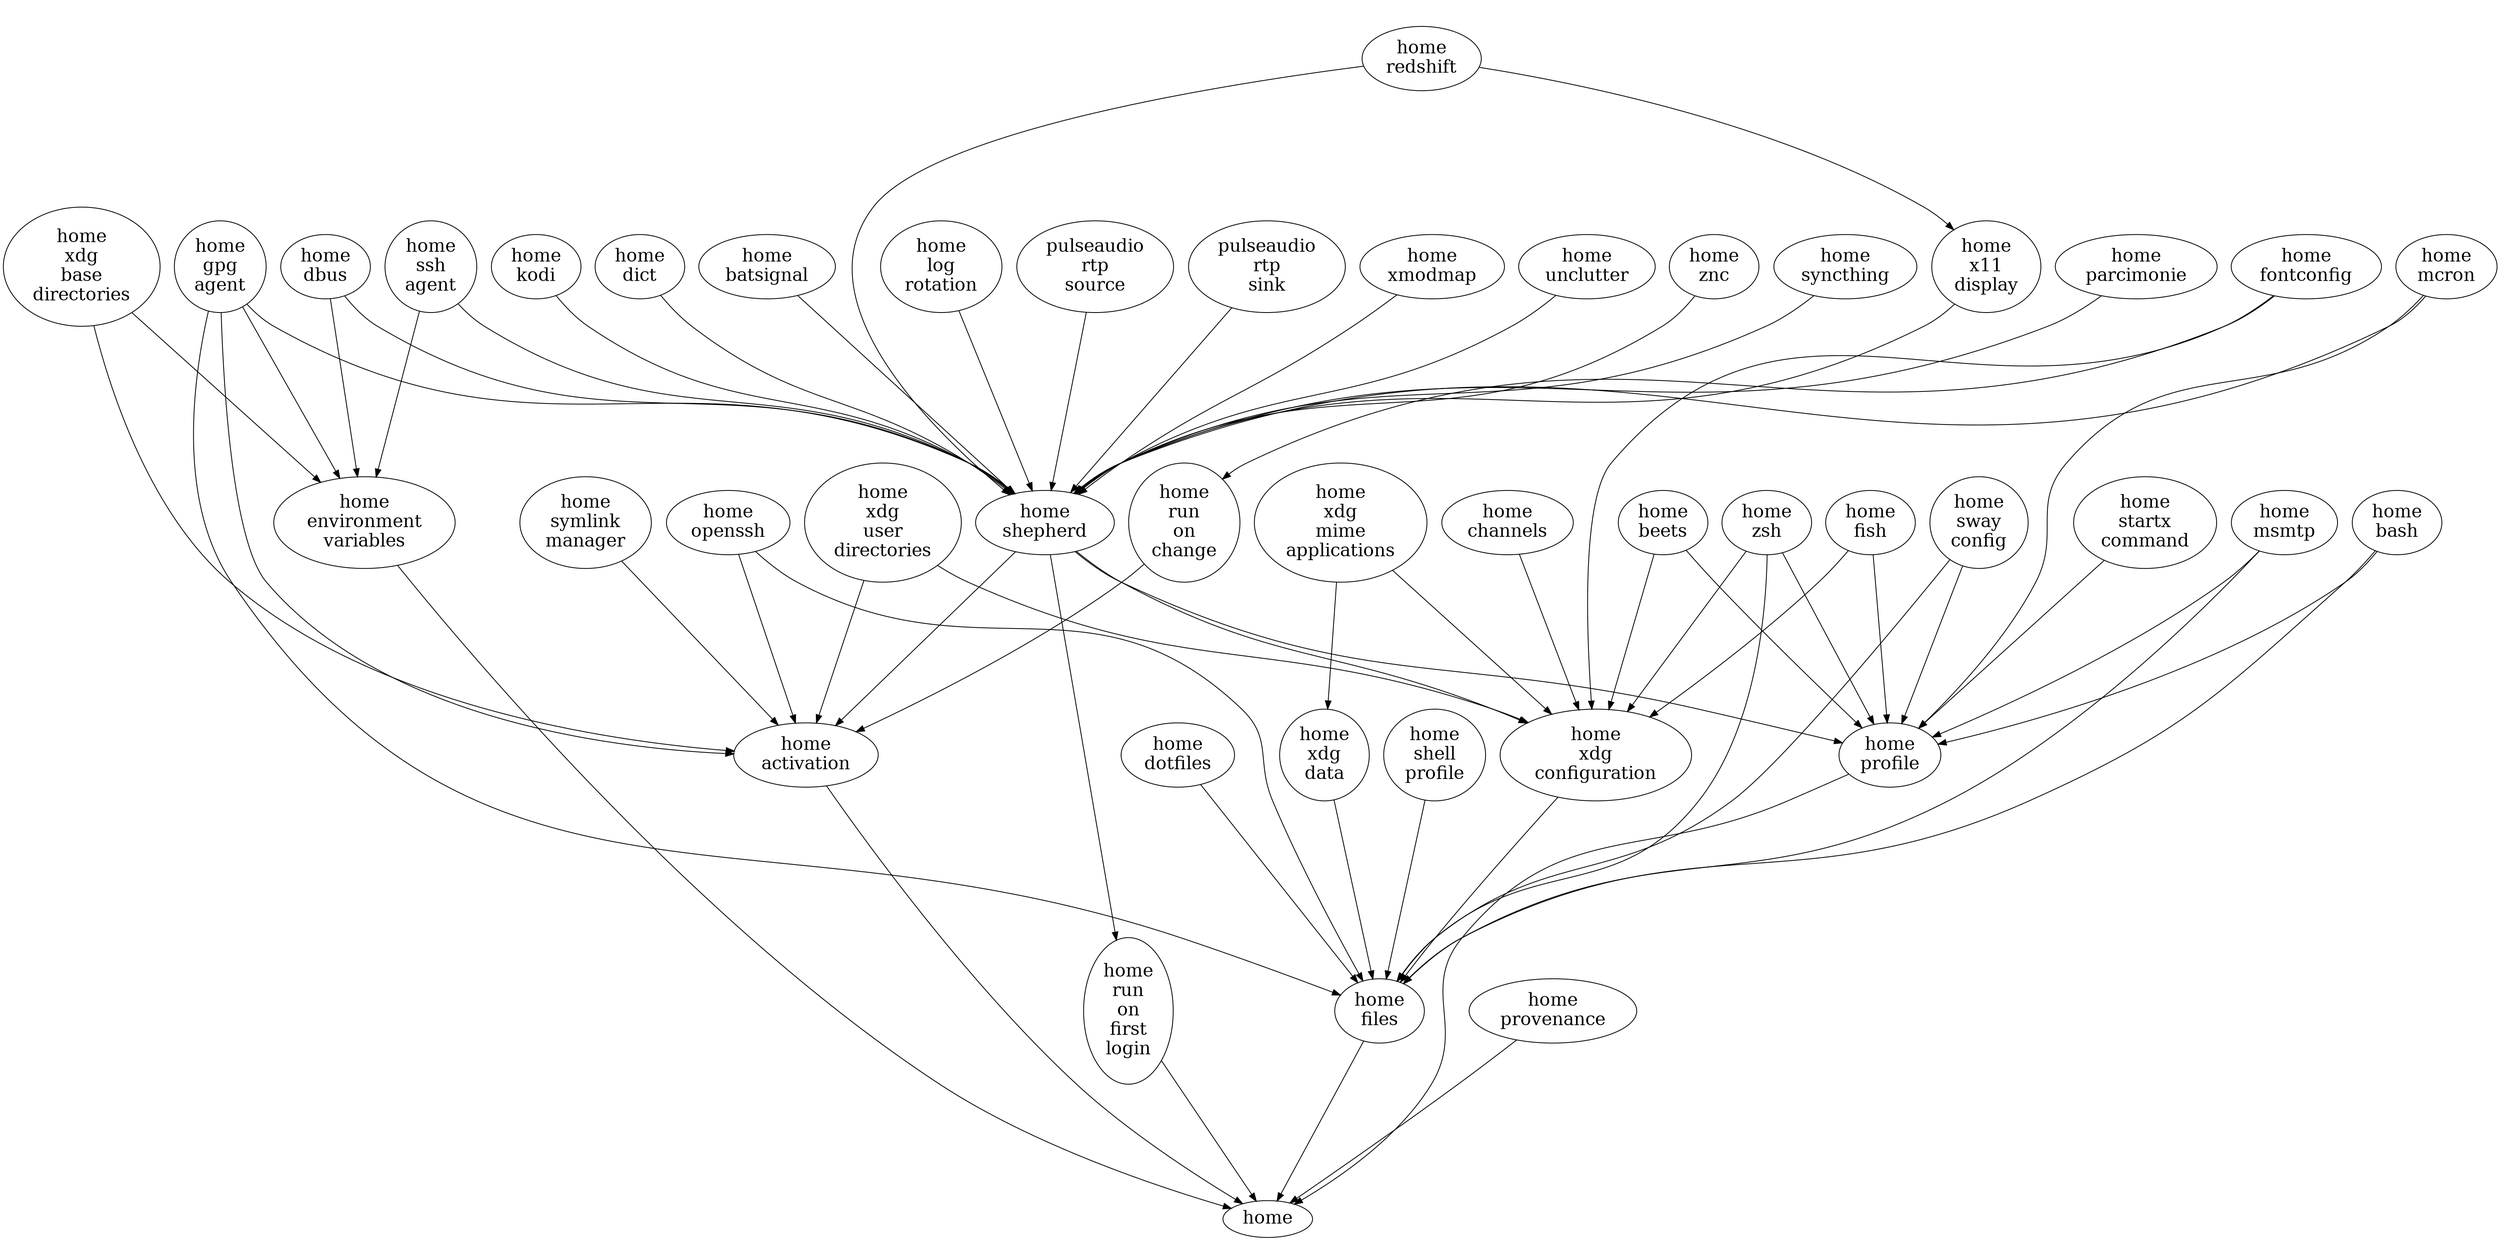 
Digraph G {
    ratio=0.5;

    node [fontsize="22"];
    ratio=0.5;

    home_xdg_base_directories [label="home\nxdg\nbase\ndirectories"]
    home_xdg_base_directories -> {home_environment_variables; home_activation};
    home_gpg_agent [label="home\ngpg\nagent"]
    home_gpg_agent ->  {home_files home_shepherd home_activation home_environment_variables};
    home_run_on_change [label="home\nrun\non\nchange"]
    home_run_on_change ->  {home_activation};
    home_run_on_first_login [label="home\nrun\non\nfirst\nlogin"]
    home_run_on_first_login ->  {home};
    home_x11_display [label="home\nx11\ndisplay"]
    home_x11_display ->  {home_shepherd};
    home_log_rotation [label="home\nlog\nrotation"]
    home_log_rotation ->  {home_shepherd};
    home_xdg_user_directories [label="home\nxdg\nuser\ndirectories"]
    home_xdg_user_directories ->  {home_xdg_configuration; home_activation};
    home_xdg_mime_applications [label="home\nxdg\nmime\napplications"]
    home_xdg_mime_applications ->  {home_xdg_data; home_xdg_configuration};
    home_symlink_manager [label="home\nsymlink\nmanager"]
    home_symlink_manager ->  {home_activation};
    home_dbus [label="home\ndbus"]
    home_dbus ->  {home_shepherd; home_environment_variables};
    home_xdg_data [label="home\nxdg\ndata"]
    home_xdg_data ->  {home_files};
    home_xdg_configuration [label="home\nxdg\nconfiguration"]
    home_xdg_configuration ->  {home_files};
    home_ssh_agent [label="home\nssh\nagent"]
    home_ssh_agent ->  {home_shepherd; home_environment_variables};
    home_shell_profile [label="home\nshell\nprofile"]
    home_shell_profile ->  {home_files};
    home_profile [label="home\nprofile"]
    home_profile ->  {home};
    pulseaudio_rtp_source [label="pulseaudio\nrtp\nsource"]
    pulseaudio_rtp_source ->  {home_shepherd};
    pulseaudio_rtp_sink [label="pulseaudio\nrtp\nsink"]
    pulseaudio_rtp_sink ->  {home_shepherd};
    home_sway_config [label="home\nsway\nconfig"]
    home_sway_config ->  {home_files; home_profile};
    home_startx_command [label="home\nstartx\ncommand"]
    home_startx_command ->  {home_profile};
    home_environment_variables [label="home\nenvironment\nvariables"]
    home_environment_variables ->  {home};
    home_xmodmap [label="home\nxmodmap"]
    home_xmodmap ->  {home_shepherd};
    home_unclutter [label="home\nunclutter"]
    home_unclutter ->  {home_shepherd};
    home_fontconfig [label="home\nfontconfig"]
    home_fontconfig ->  {home_xdg_configuration; home_run_on_change};
    home_files [label="home\nfiles"]
    home_files ->  {home};
    home_channels [label="home\nchannels"]
    home_channels ->  {home_xdg_configuration};
    home_zsh [label="home\nzsh"]
    home_zsh ->  {home_files home_xdg_configuration; home_profile};
    home_znc [label="home\nznc"]
    home_znc ->  {home_shepherd};
    home_syncthing [label="home\nsyncthing"]
    home_syncthing ->  {home_shepherd};
    home_shepherd [label="home\nshepherd"]
    home_shepherd ->  {home_run_on_first_login home_xdg_configuration home_activation home_profile};
    home_redshift [label="home\nredshift"]
    home_redshift ->  {home_shepherd; home_x11_display};
    home_provenance [label="home\nprovenance"]
    home_provenance ->  {home};
    home_parcimonie [label="home\nparcimonie"]
    home_parcimonie ->  {home_shepherd};
    home_openssh [label="home\nopenssh"]
    home_openssh ->  {home_files; home_activation};
    home_msmtp [label="home\nmsmtp"]
    home_msmtp ->  {home_profile; home_files};
    home_mcron [label="home\nmcron"]
    home_mcron ->  {home_shepherd; home_profile};
    home_kodi [label="home\nkodi"]
    home_kodi ->  {home_shepherd};
    home_fish [label="home\nfish"]
    home_fish ->  {home_xdg_configuration; home_profile};
    home_dotfiles [label="home\ndotfiles"]
    home_dotfiles ->  {home_files};
    home_dict [label="home\ndict"]
    home_dict ->  {home_shepherd};
    home_beets [label="home\nbeets"]
    home_beets ->  {home_profile; home_xdg_configuration};
    home_batsignal [label="home\nbatsignal"]
    home_batsignal ->  {home_shepherd};
    home_bash [label="home\nbash"]
    home_bash ->  {home_files; home_profile};
    home_activation [label="home\nactivation"]
    home_activation ->  {home};
}

